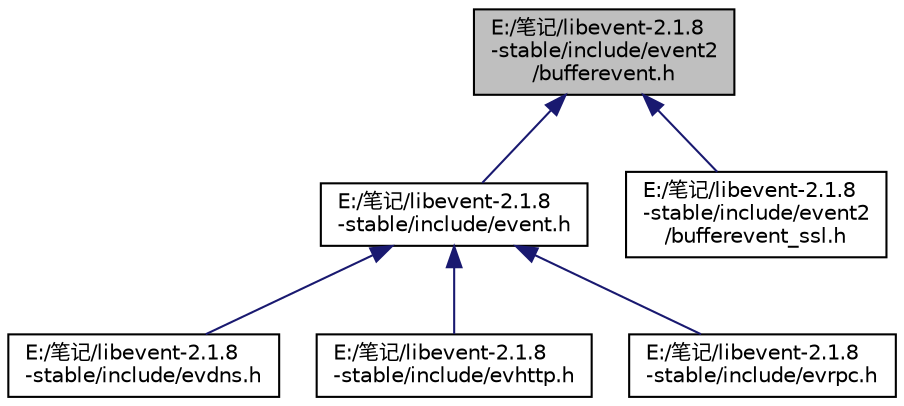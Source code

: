 digraph "E:/笔记/libevent-2.1.8-stable/include/event2/bufferevent.h"
{
 // LATEX_PDF_SIZE
  edge [fontname="Helvetica",fontsize="10",labelfontname="Helvetica",labelfontsize="10"];
  node [fontname="Helvetica",fontsize="10",shape=record];
  Node7 [label="E:/笔记/libevent-2.1.8\l-stable/include/event2\l/bufferevent.h",height=0.2,width=0.4,color="black", fillcolor="grey75", style="filled", fontcolor="black",tooltip=" "];
  Node7 -> Node8 [dir="back",color="midnightblue",fontsize="10",style="solid",fontname="Helvetica"];
  Node8 [label="E:/笔记/libevent-2.1.8\l-stable/include/event.h",height=0.2,width=0.4,color="black", fillcolor="white", style="filled",URL="$event_8h_source.html",tooltip=" "];
  Node8 -> Node9 [dir="back",color="midnightblue",fontsize="10",style="solid",fontname="Helvetica"];
  Node9 [label="E:/笔记/libevent-2.1.8\l-stable/include/evdns.h",height=0.2,width=0.4,color="black", fillcolor="white", style="filled",URL="$evdns_8h.html",tooltip=" "];
  Node8 -> Node10 [dir="back",color="midnightblue",fontsize="10",style="solid",fontname="Helvetica"];
  Node10 [label="E:/笔记/libevent-2.1.8\l-stable/include/evhttp.h",height=0.2,width=0.4,color="black", fillcolor="white", style="filled",URL="$evhttp_8h.html",tooltip=" "];
  Node8 -> Node11 [dir="back",color="midnightblue",fontsize="10",style="solid",fontname="Helvetica"];
  Node11 [label="E:/笔记/libevent-2.1.8\l-stable/include/evrpc.h",height=0.2,width=0.4,color="black", fillcolor="white", style="filled",URL="$evrpc_8h.html",tooltip=" "];
  Node7 -> Node12 [dir="back",color="midnightblue",fontsize="10",style="solid",fontname="Helvetica"];
  Node12 [label="E:/笔记/libevent-2.1.8\l-stable/include/event2\l/bufferevent_ssl.h",height=0.2,width=0.4,color="black", fillcolor="white", style="filled",URL="$bufferevent__ssl_8h.html",tooltip=" "];
}
